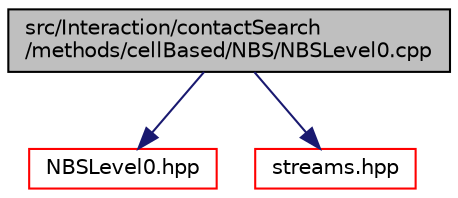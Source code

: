 digraph "src/Interaction/contactSearch/methods/cellBased/NBS/NBSLevel0.cpp"
{
 // LATEX_PDF_SIZE
  edge [fontname="Helvetica",fontsize="10",labelfontname="Helvetica",labelfontsize="10"];
  node [fontname="Helvetica",fontsize="10",shape=record];
  Node1 [label="src/Interaction/contactSearch\l/methods/cellBased/NBS/NBSLevel0.cpp",height=0.2,width=0.4,color="black", fillcolor="grey75", style="filled", fontcolor="black",tooltip=" "];
  Node1 -> Node2 [color="midnightblue",fontsize="10",style="solid",fontname="Helvetica"];
  Node2 [label="NBSLevel0.hpp",height=0.2,width=0.4,color="red", fillcolor="white", style="filled",URL="$NBSLevel0_8hpp.html",tooltip=" "];
  Node1 -> Node91 [color="midnightblue",fontsize="10",style="solid",fontname="Helvetica"];
  Node91 [label="streams.hpp",height=0.2,width=0.4,color="red", fillcolor="white", style="filled",URL="$streams_8hpp.html",tooltip=" "];
}
